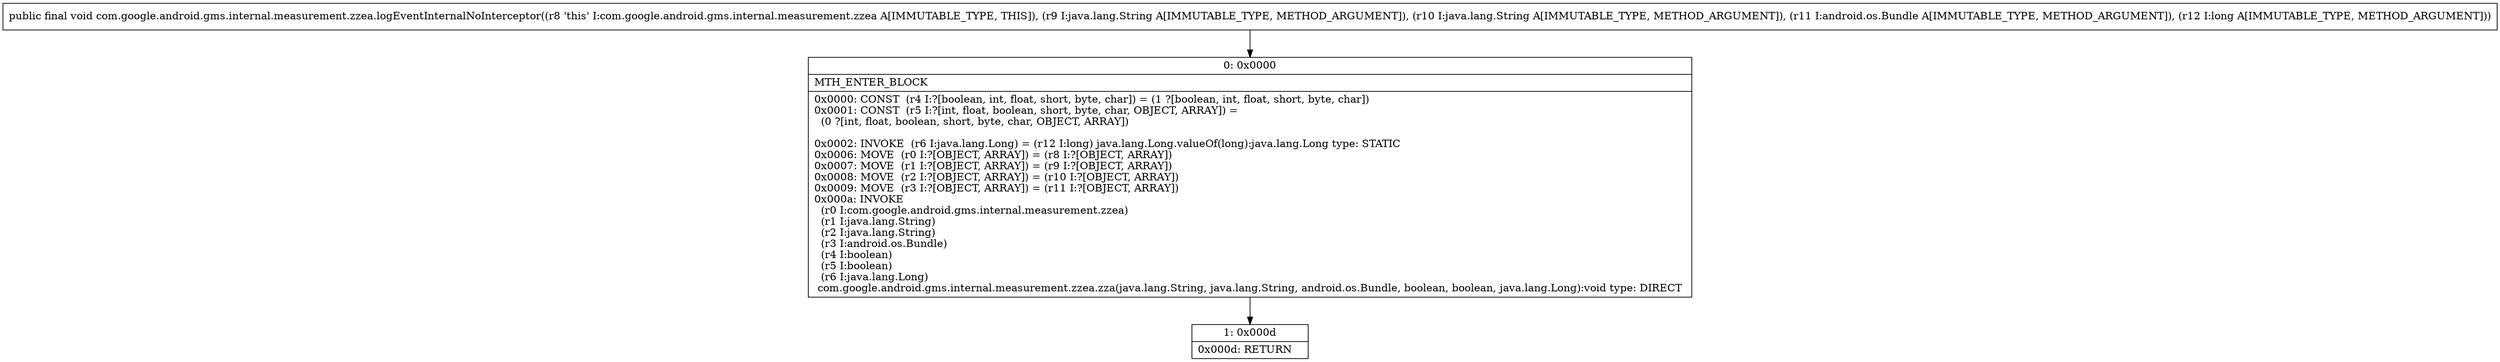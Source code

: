 digraph "CFG forcom.google.android.gms.internal.measurement.zzea.logEventInternalNoInterceptor(Ljava\/lang\/String;Ljava\/lang\/String;Landroid\/os\/Bundle;J)V" {
Node_0 [shape=record,label="{0\:\ 0x0000|MTH_ENTER_BLOCK\l|0x0000: CONST  (r4 I:?[boolean, int, float, short, byte, char]) = (1 ?[boolean, int, float, short, byte, char]) \l0x0001: CONST  (r5 I:?[int, float, boolean, short, byte, char, OBJECT, ARRAY]) = \l  (0 ?[int, float, boolean, short, byte, char, OBJECT, ARRAY])\l \l0x0002: INVOKE  (r6 I:java.lang.Long) = (r12 I:long) java.lang.Long.valueOf(long):java.lang.Long type: STATIC \l0x0006: MOVE  (r0 I:?[OBJECT, ARRAY]) = (r8 I:?[OBJECT, ARRAY]) \l0x0007: MOVE  (r1 I:?[OBJECT, ARRAY]) = (r9 I:?[OBJECT, ARRAY]) \l0x0008: MOVE  (r2 I:?[OBJECT, ARRAY]) = (r10 I:?[OBJECT, ARRAY]) \l0x0009: MOVE  (r3 I:?[OBJECT, ARRAY]) = (r11 I:?[OBJECT, ARRAY]) \l0x000a: INVOKE  \l  (r0 I:com.google.android.gms.internal.measurement.zzea)\l  (r1 I:java.lang.String)\l  (r2 I:java.lang.String)\l  (r3 I:android.os.Bundle)\l  (r4 I:boolean)\l  (r5 I:boolean)\l  (r6 I:java.lang.Long)\l com.google.android.gms.internal.measurement.zzea.zza(java.lang.String, java.lang.String, android.os.Bundle, boolean, boolean, java.lang.Long):void type: DIRECT \l}"];
Node_1 [shape=record,label="{1\:\ 0x000d|0x000d: RETURN   \l}"];
MethodNode[shape=record,label="{public final void com.google.android.gms.internal.measurement.zzea.logEventInternalNoInterceptor((r8 'this' I:com.google.android.gms.internal.measurement.zzea A[IMMUTABLE_TYPE, THIS]), (r9 I:java.lang.String A[IMMUTABLE_TYPE, METHOD_ARGUMENT]), (r10 I:java.lang.String A[IMMUTABLE_TYPE, METHOD_ARGUMENT]), (r11 I:android.os.Bundle A[IMMUTABLE_TYPE, METHOD_ARGUMENT]), (r12 I:long A[IMMUTABLE_TYPE, METHOD_ARGUMENT])) }"];
MethodNode -> Node_0;
Node_0 -> Node_1;
}

